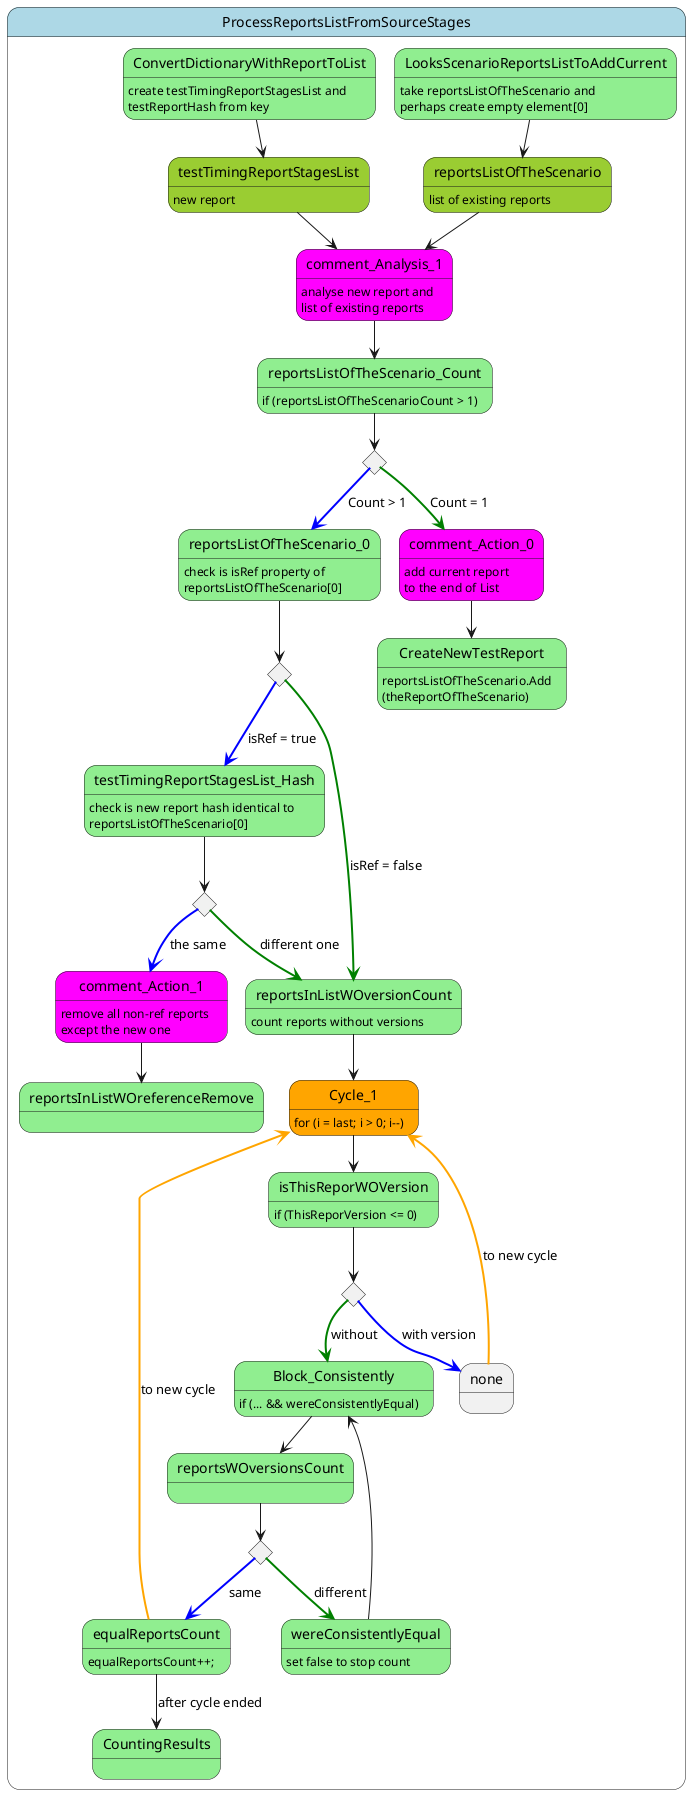 @startuml

state ProcessReportsListFromSourceStages #lightblue {
    state comment_Analysis_1 #magenta
    comment_Analysis_1 : analyse new report and \nlist of existing reports

    state ConvertDictionaryWithReportToList #lightgreen
    ConvertDictionaryWithReportToList : create testTimingReportStagesList and \ntestReportHash from key
    state LooksScenarioReportsListToAddCurrent #lightgreen
    LooksScenarioReportsListToAddCurrent : take reportsListOfTheScenario and \nperhaps create empty element[0]
    state testTimingReportStagesList #YellowGreen
    testTimingReportStagesList : new report
    state reportsListOfTheScenario #YellowGreen
    reportsListOfTheScenario : list of existing reports
    state reportsListOfTheScenario_Count #lightgreen
    reportsListOfTheScenario_Count : if (reportsListOfTheScenarioCount > 1)
    state reportsListOfTheScenario_0 #lightgreen
    reportsListOfTheScenario_0 : check is isRef property of \nreportsListOfTheScenario[0]
    state testTimingReportStagesList_Hash #lightgreen
    testTimingReportStagesList_Hash : check is new report hash identical to \nreportsListOfTheScenario[0]
    state reportsInListWOversionCount #lightgreen
    reportsInListWOversionCount : count reports without versions
    state reportsInListWOreferenceRemove #lightgreen
    state reportsWOversionsCount #lightgreen
    state Block_Consistently #lightgreen
    Block_Consistently : if (... && wereConsistentlyEqual)
    state wereConsistentlyEqual #lightgreen
    wereConsistentlyEqual : set false to stop count
    state equalReportsCount #lightgreen
    equalReportsCount : equalReportsCount++;
    state CountingResults #lightgreen
    state isThisReporWOVersion #lightgreen
    isThisReporWOVersion : if (ThisReporVersion <= 0)
    state CreateNewTestReport #lightgreen
    CreateNewTestReport : reportsListOfTheScenario.Add\n(theReportOfTheScenario)

    state comment_Action_0 #magenta
    comment_Action_0 : add current report \nto the end of List
    state comment_Action_1 #magenta
    comment_Action_1 : remove all non-ref reports \nexcept the new one
    state Cycle_1 #orange
    Cycle_1 : for (i = last; i > 0; i--)

    ConvertDictionaryWithReportToList --> testTimingReportStagesList
    LooksScenarioReportsListToAddCurrent --> reportsListOfTheScenario

    state isReportsListOfTheScenario_0_REF <<choice>>
    isReportsListOfTheScenario_0_REF -[#blue,bold]-> testTimingReportStagesList_Hash : isRef = true
    isReportsListOfTheScenario_0_REF -[#green,bold]-> reportsInListWOversionCount : isRef = false

    state isReportsListOfTheScenario_Count_m1 <<choice>>
    isReportsListOfTheScenario_Count_m1 -[#blue,bold]-> reportsListOfTheScenario_0 : Count > 1
    isReportsListOfTheScenario_Count_m1 -[#green,bold]-> comment_Action_0 : Count = 1

    reportsListOfTheScenario_0 --> isReportsListOfTheScenario_0_REF

    state isNewHashIdenticalTo_0_REF <<choice>>
    isNewHashIdenticalTo_0_REF -[#blue,bold]-> comment_Action_1 : the same
    isNewHashIdenticalTo_0_REF -[#green,bold]-> reportsInListWOversionCount : different one



    state reportsListOfTheScenario_i_version <<choice>>
    reportsListOfTheScenario_i_version -[#blue,bold]-> none : with version
    reportsListOfTheScenario_i_version -[#green,bold]-> Block_Consistently : without

    Block_Consistently --> reportsWOversionsCount

    state reportsListOfTheScenario_i_hash <<choice>>
    reportsListOfTheScenario_i_hash -[#blue,bold]-> equalReportsCount : same
    reportsListOfTheScenario_i_hash -[#green,bold]-> wereConsistentlyEqual : different

    wereConsistentlyEqual --> Block_Consistently

    testTimingReportStagesList --> comment_Analysis_1
    reportsListOfTheScenario --> comment_Analysis_1
    comment_Analysis_1 --> reportsListOfTheScenario_Count
    reportsListOfTheScenario_Count --> isReportsListOfTheScenario_Count_m1

    testTimingReportStagesList_Hash --> isNewHashIdenticalTo_0_REF

    comment_Action_0 --> CreateNewTestReport

    comment_Action_1 --> reportsInListWOreferenceRemove
    reportsInListWOversionCount --> Cycle_1

    Cycle_1 --> isThisReporWOVersion
    isThisReporWOVersion --> reportsListOfTheScenario_i_version
    reportsWOversionsCount --> reportsListOfTheScenario_i_hash

    none -[#orange,bold]-> Cycle_1 : to new cycle
    equalReportsCount -[#orange,bold]-> Cycle_1 : to new cycle

    equalReportsCount --> CountingResults : after cycle ended





}



@enduml
